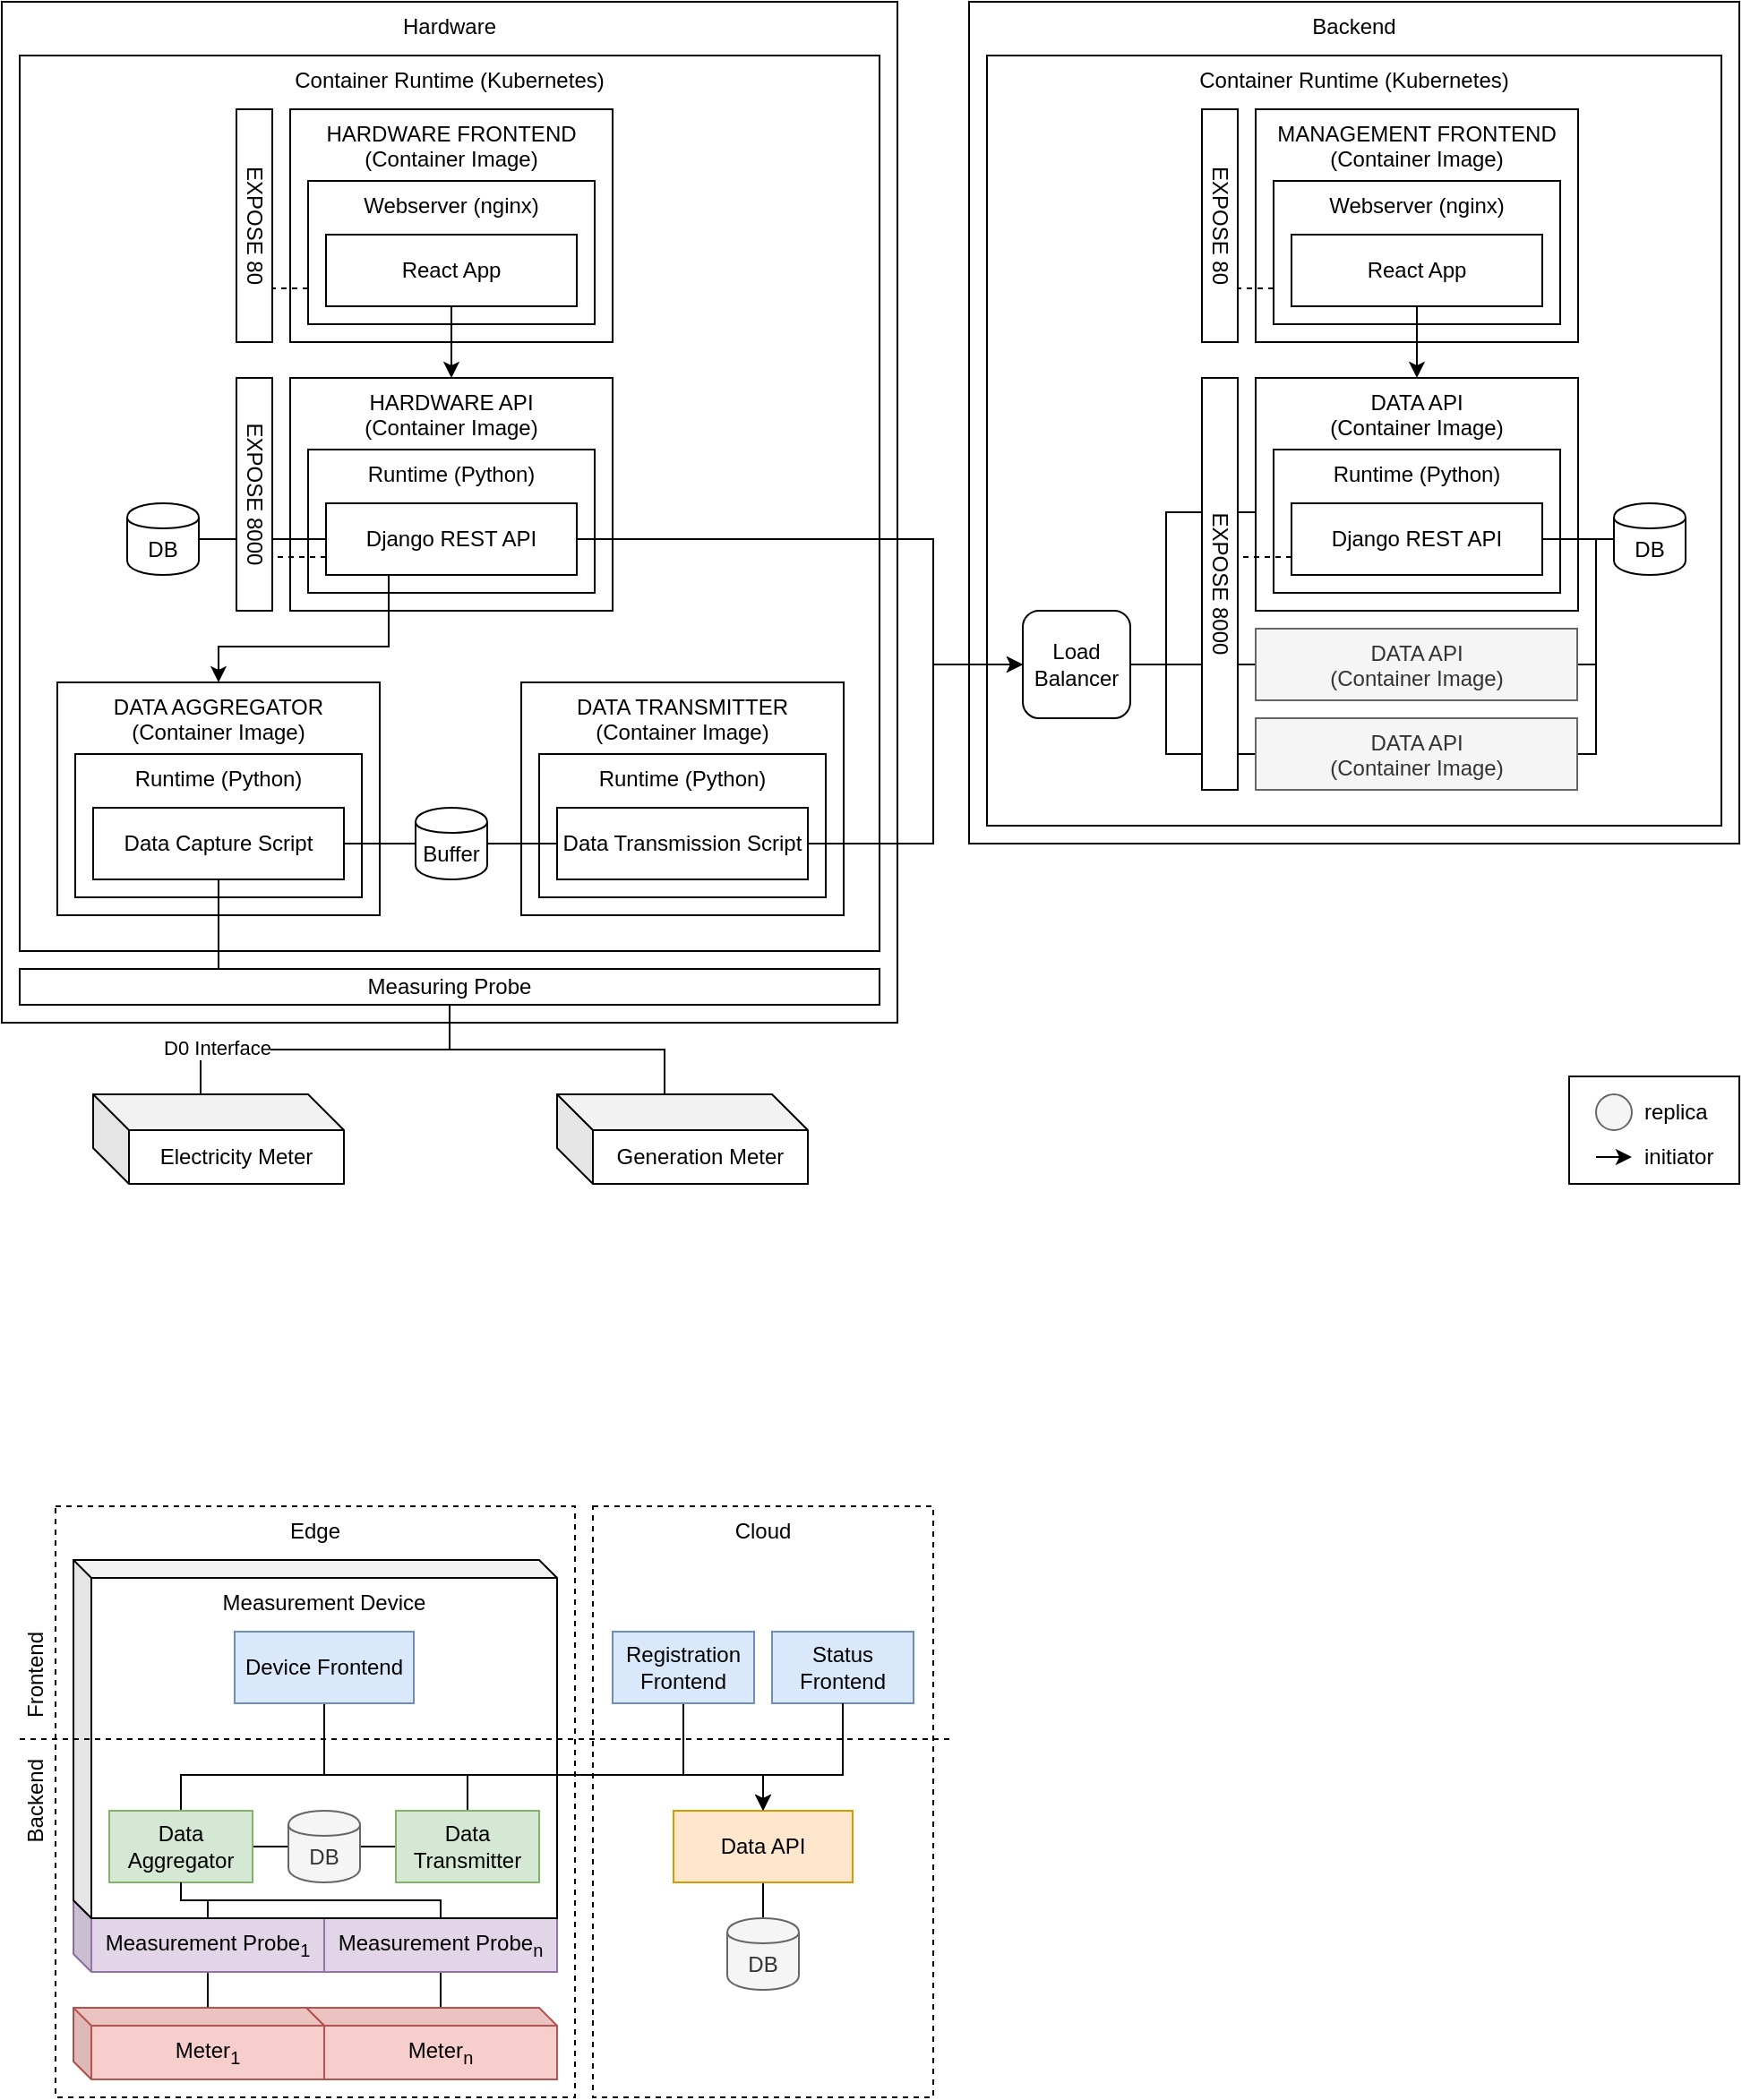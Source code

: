 <mxfile version="15.8.7" type="device"><diagram id="fPsQRDuBZni5ofvp3KgA" name="Page-1"><mxGraphModel dx="763" dy="615" grid="1" gridSize="10" guides="1" tooltips="1" connect="1" arrows="1" fold="1" page="1" pageScale="1" pageWidth="1169" pageHeight="827" math="0" shadow="0"><root><mxCell id="0"/><mxCell id="1" parent="0"/><mxCell id="am7_rSfFxXk19BgKC8yn-7" value="Edge" style="rounded=0;whiteSpace=wrap;html=1;fillColor=none;verticalAlign=top;dashed=1;" parent="1" vertex="1"><mxGeometry x="70" y="880" width="290" height="330" as="geometry"/></mxCell><mxCell id="am7_rSfFxXk19BgKC8yn-46" style="rounded=0;orthogonalLoop=1;jettySize=auto;html=1;exitX=0;exitY=0;exitDx=75;exitDy=40;exitPerimeter=0;entryX=0;entryY=0;entryDx=75;entryDy=40;entryPerimeter=0;startArrow=none;startFill=0;endArrow=none;endFill=0;" parent="1" source="am7_rSfFxXk19BgKC8yn-43" target="am7_rSfFxXk19BgKC8yn-44" edge="1"><mxGeometry relative="1" as="geometry"/></mxCell><mxCell id="am7_rSfFxXk19BgKC8yn-45" value="" style="endArrow=none;html=1;rounded=0;entryX=0;entryY=0;entryDx=75;entryDy=40;entryPerimeter=0;exitX=0;exitY=0;exitDx=75;exitDy=40;exitPerimeter=0;" parent="1" source="am7_rSfFxXk19BgKC8yn-40" target="am7_rSfFxXk19BgKC8yn-41" edge="1"><mxGeometry width="50" height="50" relative="1" as="geometry"><mxPoint x="170" y="1150" as="sourcePoint"/><mxPoint x="470" y="1010" as="targetPoint"/></mxGeometry></mxCell><mxCell id="am7_rSfFxXk19BgKC8yn-44" value="Meter&lt;sub&gt;n&lt;/sub&gt;" style="shape=cube;whiteSpace=wrap;html=1;boundedLbl=1;backgroundOutline=1;darkOpacity=0.05;darkOpacity2=0.1;size=10;fillColor=#f8cecc;strokeColor=#b85450;" parent="1" vertex="1"><mxGeometry x="210" y="1160" width="140" height="40" as="geometry"/></mxCell><mxCell id="am7_rSfFxXk19BgKC8yn-40" value="Meter&lt;sub&gt;1&lt;/sub&gt;" style="shape=cube;whiteSpace=wrap;html=1;boundedLbl=1;backgroundOutline=1;darkOpacity=0.05;darkOpacity2=0.1;size=10;fillColor=#f8cecc;strokeColor=#b85450;" parent="1" vertex="1"><mxGeometry x="80" y="1160" width="140" height="40" as="geometry"/></mxCell><mxCell id="am7_rSfFxXk19BgKC8yn-43" value="Measurement Probe&lt;sub&gt;n&lt;/sub&gt;" style="shape=cube;whiteSpace=wrap;html=1;boundedLbl=1;backgroundOutline=1;darkOpacity=0.05;darkOpacity2=0.1;size=10;fillColor=#e1d5e7;strokeColor=#9673a6;" parent="1" vertex="1"><mxGeometry x="210" y="1100" width="140" height="40" as="geometry"/></mxCell><mxCell id="am7_rSfFxXk19BgKC8yn-41" value="Measurement Probe&lt;sub&gt;1&lt;/sub&gt;" style="shape=cube;whiteSpace=wrap;html=1;boundedLbl=1;backgroundOutline=1;darkOpacity=0.05;darkOpacity2=0.1;size=10;fillColor=#e1d5e7;strokeColor=#9673a6;" parent="1" vertex="1"><mxGeometry x="80" y="1100" width="140" height="40" as="geometry"/></mxCell><mxCell id="am7_rSfFxXk19BgKC8yn-42" value="Measurement Device" style="shape=cube;whiteSpace=wrap;html=1;boundedLbl=1;backgroundOutline=1;darkOpacity=0.05;darkOpacity2=0.1;verticalAlign=top;size=10;" parent="1" vertex="1"><mxGeometry x="80" y="910" width="270" height="200" as="geometry"/></mxCell><mxCell id="am7_rSfFxXk19BgKC8yn-10" value="Cloud" style="rounded=0;whiteSpace=wrap;html=1;fillColor=none;verticalAlign=top;dashed=1;" parent="1" vertex="1"><mxGeometry x="370" y="880" width="190" height="330" as="geometry"/></mxCell><mxCell id="g8go_hfnZnyC_Qd_IR_m-23" value="" style="rounded=0;whiteSpace=wrap;html=1;" parent="1" vertex="1"><mxGeometry x="915" y="640" width="95" height="60" as="geometry"/></mxCell><mxCell id="eCILvbnOS5uuMOFJtBQl-21" value="Backend" style="rounded=0;whiteSpace=wrap;html=1;verticalAlign=top;" parent="1" vertex="1"><mxGeometry x="580" y="40" width="430" height="470" as="geometry"/></mxCell><mxCell id="eCILvbnOS5uuMOFJtBQl-33" value="Container Runtime (Kubernetes)" style="rounded=0;whiteSpace=wrap;html=1;fillColor=none;verticalAlign=top;" parent="1" vertex="1"><mxGeometry x="590" y="70" width="410" height="430" as="geometry"/></mxCell><mxCell id="eCILvbnOS5uuMOFJtBQl-13" value="Hardware" style="rounded=0;whiteSpace=wrap;html=1;verticalAlign=top;" parent="1" vertex="1"><mxGeometry x="40" y="40" width="500" height="570" as="geometry"/></mxCell><mxCell id="eCILvbnOS5uuMOFJtBQl-12" value="Container Runtime (Kubernetes)" style="rounded=0;whiteSpace=wrap;html=1;fillColor=none;verticalAlign=top;" parent="1" vertex="1"><mxGeometry x="50" y="70" width="480" height="500" as="geometry"/></mxCell><mxCell id="LSwMQGpEeuaeOgrjmYMm-32" value="DATA AGGREGATOR&lt;br&gt;(Container Image)" style="rounded=0;whiteSpace=wrap;html=1;fillColor=#ffffff;verticalAlign=top;" parent="1" vertex="1"><mxGeometry x="71" y="420" width="180" height="130" as="geometry"/></mxCell><mxCell id="LSwMQGpEeuaeOgrjmYMm-46" value="Runtime (Python)" style="rounded=0;whiteSpace=wrap;html=1;fillColor=none;verticalAlign=top;" parent="1" vertex="1"><mxGeometry x="81" y="460" width="160" height="80" as="geometry"/></mxCell><mxCell id="LSwMQGpEeuaeOgrjmYMm-6" value="Electricity Meter" style="shape=cube;whiteSpace=wrap;html=1;boundedLbl=1;backgroundOutline=1;darkOpacity=0.05;darkOpacity2=0.1;" parent="1" vertex="1"><mxGeometry x="91" y="650" width="140" height="50" as="geometry"/></mxCell><mxCell id="LSwMQGpEeuaeOgrjmYMm-26" value="Generation Meter" style="shape=cube;whiteSpace=wrap;html=1;boundedLbl=1;backgroundOutline=1;darkOpacity=0.05;darkOpacity2=0.1;" parent="1" vertex="1"><mxGeometry x="350" y="650" width="140" height="50" as="geometry"/></mxCell><mxCell id="g8go_hfnZnyC_Qd_IR_m-10" style="edgeStyle=orthogonalEdgeStyle;rounded=0;orthogonalLoop=1;jettySize=auto;html=1;exitX=1;exitY=0.5;exitDx=0;exitDy=0;entryX=0;entryY=0.5;entryDx=0;entryDy=0;endArrow=none;endFill=0;" parent="1" source="LSwMQGpEeuaeOgrjmYMm-30" target="LSwMQGpEeuaeOgrjmYMm-38" edge="1"><mxGeometry relative="1" as="geometry"/></mxCell><mxCell id="g8go_hfnZnyC_Qd_IR_m-16" style="edgeStyle=orthogonalEdgeStyle;rounded=0;orthogonalLoop=1;jettySize=auto;html=1;exitX=0.5;exitY=1;exitDx=0;exitDy=0;entryX=0.231;entryY=0.01;entryDx=0;entryDy=0;entryPerimeter=0;startArrow=none;startFill=0;endArrow=none;endFill=0;" parent="1" source="LSwMQGpEeuaeOgrjmYMm-30" target="LSwMQGpEeuaeOgrjmYMm-54" edge="1"><mxGeometry relative="1" as="geometry"><Array as="points"><mxPoint x="161" y="580"/></Array></mxGeometry></mxCell><mxCell id="LSwMQGpEeuaeOgrjmYMm-30" value="Data Capture Script" style="rounded=0;whiteSpace=wrap;html=1;fillColor=#ffffff;" parent="1" vertex="1"><mxGeometry x="91" y="490" width="140" height="40" as="geometry"/></mxCell><mxCell id="LSwMQGpEeuaeOgrjmYMm-38" value="Buffer" style="shape=cylinder;whiteSpace=wrap;html=1;boundedLbl=1;backgroundOutline=1;fillColor=#ffffff;" parent="1" vertex="1"><mxGeometry x="271" y="490" width="40" height="40" as="geometry"/></mxCell><mxCell id="eCILvbnOS5uuMOFJtBQl-18" style="edgeStyle=orthogonalEdgeStyle;rounded=0;orthogonalLoop=1;jettySize=auto;html=1;exitX=0.5;exitY=1;exitDx=0;exitDy=0;entryX=0;entryY=0;entryDx=60;entryDy=0;entryPerimeter=0;startArrow=none;startFill=0;endArrow=none;endFill=0;" parent="1" source="LSwMQGpEeuaeOgrjmYMm-54" target="LSwMQGpEeuaeOgrjmYMm-6" edge="1"><mxGeometry relative="1" as="geometry"/></mxCell><mxCell id="eCILvbnOS5uuMOFJtBQl-20" value="D0 Interface" style="edgeLabel;html=1;align=center;verticalAlign=middle;resizable=0;points=[];" parent="eCILvbnOS5uuMOFJtBQl-18" vertex="1" connectable="0"><mxGeometry x="0.589" y="-1" relative="1" as="geometry"><mxPoint x="-5.6" as="offset"/></mxGeometry></mxCell><mxCell id="eCILvbnOS5uuMOFJtBQl-19" style="edgeStyle=orthogonalEdgeStyle;rounded=0;orthogonalLoop=1;jettySize=auto;html=1;exitX=0.5;exitY=1;exitDx=0;exitDy=0;entryX=0;entryY=0;entryDx=60;entryDy=0;entryPerimeter=0;startArrow=none;startFill=0;endArrow=none;endFill=0;" parent="1" source="LSwMQGpEeuaeOgrjmYMm-54" target="LSwMQGpEeuaeOgrjmYMm-26" edge="1"><mxGeometry relative="1" as="geometry"/></mxCell><mxCell id="LSwMQGpEeuaeOgrjmYMm-54" value="Measuring Probe" style="rounded=0;whiteSpace=wrap;html=1;fillColor=#ffffff;align=center;" parent="1" vertex="1"><mxGeometry x="50" y="580" width="480" height="20" as="geometry"/></mxCell><mxCell id="LSwMQGpEeuaeOgrjmYMm-55" value="HARDWARE API&lt;br&gt;(Container Image)" style="rounded=0;whiteSpace=wrap;html=1;fillColor=#ffffff;align=center;verticalAlign=top;" parent="1" vertex="1"><mxGeometry x="201" y="250" width="180" height="130" as="geometry"/></mxCell><mxCell id="LSwMQGpEeuaeOgrjmYMm-56" value="Runtime (Python)" style="rounded=0;whiteSpace=wrap;html=1;verticalAlign=top;" parent="1" vertex="1"><mxGeometry x="211" y="290" width="160" height="80" as="geometry"/></mxCell><mxCell id="g8go_hfnZnyC_Qd_IR_m-6" style="edgeStyle=orthogonalEdgeStyle;rounded=0;orthogonalLoop=1;jettySize=auto;html=1;exitX=0;exitY=0.75;exitDx=0;exitDy=0;entryX=0.775;entryY=0.013;entryDx=0;entryDy=0;entryPerimeter=0;dashed=1;endArrow=none;endFill=0;" parent="1" source="LSwMQGpEeuaeOgrjmYMm-59" target="LSwMQGpEeuaeOgrjmYMm-60" edge="1"><mxGeometry relative="1" as="geometry"/></mxCell><mxCell id="g8go_hfnZnyC_Qd_IR_m-13" style="edgeStyle=orthogonalEdgeStyle;rounded=0;orthogonalLoop=1;jettySize=auto;html=1;exitX=0;exitY=0.5;exitDx=0;exitDy=0;entryX=1;entryY=0.5;entryDx=0;entryDy=0;startArrow=none;startFill=0;endArrow=none;endFill=0;" parent="1" source="LSwMQGpEeuaeOgrjmYMm-59" target="LSwMQGpEeuaeOgrjmYMm-61" edge="1"><mxGeometry relative="1" as="geometry"/></mxCell><mxCell id="g8go_hfnZnyC_Qd_IR_m-22" style="edgeStyle=orthogonalEdgeStyle;rounded=0;orthogonalLoop=1;jettySize=auto;html=1;exitX=1;exitY=0.5;exitDx=0;exitDy=0;entryX=0;entryY=0.5;entryDx=0;entryDy=0;startArrow=none;startFill=0;endArrow=classic;endFill=1;" parent="1" source="LSwMQGpEeuaeOgrjmYMm-59" target="eCILvbnOS5uuMOFJtBQl-34" edge="1"><mxGeometry relative="1" as="geometry"><Array as="points"><mxPoint x="560" y="340"/><mxPoint x="560" y="410"/></Array></mxGeometry></mxCell><mxCell id="LSwMQGpEeuaeOgrjmYMm-59" value="Django REST API" style="rounded=0;whiteSpace=wrap;html=1;fillColor=#ffffff;align=center;" parent="1" vertex="1"><mxGeometry x="221" y="320" width="140" height="40" as="geometry"/></mxCell><mxCell id="LSwMQGpEeuaeOgrjmYMm-61" value="DB" style="shape=cylinder;whiteSpace=wrap;html=1;boundedLbl=1;backgroundOutline=1;fillColor=#ffffff;" parent="1" vertex="1"><mxGeometry x="110" y="320" width="40" height="40" as="geometry"/></mxCell><mxCell id="LSwMQGpEeuaeOgrjmYMm-60" value="EXPOSE 8000" style="rounded=0;whiteSpace=wrap;html=1;fillColor=#ffffff;horizontal=1;rotation=90;verticalAlign=middle;" parent="1" vertex="1"><mxGeometry x="116" y="305" width="130" height="20" as="geometry"/></mxCell><mxCell id="eCILvbnOS5uuMOFJtBQl-1" value="HARDWARE FRONTEND&lt;br&gt;(Container Image)" style="rounded=0;whiteSpace=wrap;html=1;verticalAlign=top;" parent="1" vertex="1"><mxGeometry x="201" y="100" width="180" height="130" as="geometry"/></mxCell><mxCell id="g8go_hfnZnyC_Qd_IR_m-8" style="edgeStyle=orthogonalEdgeStyle;rounded=0;orthogonalLoop=1;jettySize=auto;html=1;exitX=0;exitY=0.75;exitDx=0;exitDy=0;entryX=0.77;entryY=-0.002;entryDx=0;entryDy=0;entryPerimeter=0;dashed=1;endArrow=none;endFill=0;" parent="1" source="eCILvbnOS5uuMOFJtBQl-2" target="eCILvbnOS5uuMOFJtBQl-8" edge="1"><mxGeometry relative="1" as="geometry"/></mxCell><mxCell id="eCILvbnOS5uuMOFJtBQl-2" value="Webserver (nginx)" style="rounded=0;whiteSpace=wrap;html=1;verticalAlign=top;" parent="1" vertex="1"><mxGeometry x="211" y="140" width="160" height="80" as="geometry"/></mxCell><mxCell id="eCILvbnOS5uuMOFJtBQl-3" value="React App" style="rounded=0;whiteSpace=wrap;html=1;" parent="1" vertex="1"><mxGeometry x="221" y="170" width="140" height="40" as="geometry"/></mxCell><mxCell id="eCILvbnOS5uuMOFJtBQl-8" value="EXPOSE 80" style="rounded=0;whiteSpace=wrap;html=1;fillColor=#ffffff;horizontal=1;rotation=90;verticalAlign=middle;" parent="1" vertex="1"><mxGeometry x="116" y="155" width="130" height="20" as="geometry"/></mxCell><mxCell id="eCILvbnOS5uuMOFJtBQl-22" value="DATA API&lt;br&gt;(Container Image)" style="rounded=0;whiteSpace=wrap;html=1;verticalAlign=top;" parent="1" vertex="1"><mxGeometry x="740" y="250" width="180" height="130" as="geometry"/></mxCell><mxCell id="eCILvbnOS5uuMOFJtBQl-23" value="Runtime (Python)" style="rounded=0;whiteSpace=wrap;html=1;verticalAlign=top;" parent="1" vertex="1"><mxGeometry x="750" y="290" width="160" height="80" as="geometry"/></mxCell><mxCell id="g8go_hfnZnyC_Qd_IR_m-18" style="edgeStyle=orthogonalEdgeStyle;rounded=0;orthogonalLoop=1;jettySize=auto;html=1;exitX=1;exitY=0.5;exitDx=0;exitDy=0;entryX=0;entryY=0.5;entryDx=0;entryDy=0;startArrow=none;startFill=0;endArrow=none;endFill=0;" parent="1" source="eCILvbnOS5uuMOFJtBQl-24" target="eCILvbnOS5uuMOFJtBQl-29" edge="1"><mxGeometry relative="1" as="geometry"/></mxCell><mxCell id="g8go_hfnZnyC_Qd_IR_m-21" style="edgeStyle=orthogonalEdgeStyle;rounded=0;orthogonalLoop=1;jettySize=auto;html=1;exitX=0;exitY=0.75;exitDx=0;exitDy=0;entryX=0.433;entryY=-0.017;entryDx=0;entryDy=0;entryPerimeter=0;startArrow=none;startFill=0;endArrow=none;endFill=0;dashed=1;" parent="1" source="eCILvbnOS5uuMOFJtBQl-24" target="eCILvbnOS5uuMOFJtBQl-35" edge="1"><mxGeometry relative="1" as="geometry"/></mxCell><mxCell id="eCILvbnOS5uuMOFJtBQl-24" value="Django REST API" style="rounded=0;whiteSpace=wrap;html=1;fillColor=#ffffff;align=center;" parent="1" vertex="1"><mxGeometry x="760" y="320" width="140" height="40" as="geometry"/></mxCell><mxCell id="g8go_hfnZnyC_Qd_IR_m-19" style="edgeStyle=orthogonalEdgeStyle;rounded=0;orthogonalLoop=1;jettySize=auto;html=1;exitX=0;exitY=0.5;exitDx=0;exitDy=0;entryX=1;entryY=0.5;entryDx=0;entryDy=0;startArrow=none;startFill=0;endArrow=none;endFill=0;" parent="1" source="eCILvbnOS5uuMOFJtBQl-29" target="65j20fwqgsOdrDcVgoHZ-7" edge="1"><mxGeometry relative="1" as="geometry"><Array as="points"><mxPoint x="930" y="340"/><mxPoint x="930" y="410"/></Array></mxGeometry></mxCell><mxCell id="eCILvbnOS5uuMOFJtBQl-29" value="DB" style="shape=cylinder;whiteSpace=wrap;html=1;boundedLbl=1;backgroundOutline=1;fillColor=#ffffff;" parent="1" vertex="1"><mxGeometry x="940" y="320" width="40" height="40" as="geometry"/></mxCell><mxCell id="eCILvbnOS5uuMOFJtBQl-36" style="edgeStyle=orthogonalEdgeStyle;rounded=0;orthogonalLoop=1;jettySize=auto;html=1;exitX=1;exitY=0.5;exitDx=0;exitDy=0;entryX=0;entryY=0.5;entryDx=0;entryDy=0;startArrow=none;startFill=0;endArrow=none;endFill=0;" parent="1" source="eCILvbnOS5uuMOFJtBQl-34" target="eCILvbnOS5uuMOFJtBQl-22" edge="1"><mxGeometry relative="1" as="geometry"><Array as="points"><mxPoint x="690" y="410"/><mxPoint x="690" y="325"/><mxPoint x="740" y="325"/></Array></mxGeometry></mxCell><mxCell id="65j20fwqgsOdrDcVgoHZ-9" style="edgeStyle=orthogonalEdgeStyle;rounded=0;orthogonalLoop=1;jettySize=auto;html=1;exitX=1;exitY=0.5;exitDx=0;exitDy=0;entryX=0;entryY=0.5;entryDx=0;entryDy=0;endArrow=none;endFill=0;" parent="1" source="eCILvbnOS5uuMOFJtBQl-34" target="65j20fwqgsOdrDcVgoHZ-7" edge="1"><mxGeometry relative="1" as="geometry"><Array as="points"><mxPoint x="670" y="410"/><mxPoint x="670" y="410"/></Array></mxGeometry></mxCell><mxCell id="eCILvbnOS5uuMOFJtBQl-34" value="Load Balancer" style="rounded=1;whiteSpace=wrap;html=1;" parent="1" vertex="1"><mxGeometry x="610" y="380" width="60" height="60" as="geometry"/></mxCell><mxCell id="65j20fwqgsOdrDcVgoHZ-1" value="MANAGEMENT FRONTEND&lt;br&gt;(Container Image)" style="rounded=0;whiteSpace=wrap;html=1;verticalAlign=top;" parent="1" vertex="1"><mxGeometry x="740" y="100" width="180" height="130" as="geometry"/></mxCell><mxCell id="g8go_hfnZnyC_Qd_IR_m-17" style="edgeStyle=orthogonalEdgeStyle;rounded=0;orthogonalLoop=1;jettySize=auto;html=1;exitX=0;exitY=0.75;exitDx=0;exitDy=0;entryX=0.772;entryY=-0.023;entryDx=0;entryDy=0;entryPerimeter=0;startArrow=none;startFill=0;endArrow=none;endFill=0;dashed=1;" parent="1" source="65j20fwqgsOdrDcVgoHZ-2" target="65j20fwqgsOdrDcVgoHZ-6" edge="1"><mxGeometry relative="1" as="geometry"/></mxCell><mxCell id="65j20fwqgsOdrDcVgoHZ-2" value="Webserver (nginx)" style="rounded=0;whiteSpace=wrap;html=1;verticalAlign=top;" parent="1" vertex="1"><mxGeometry x="750" y="140" width="160" height="80" as="geometry"/></mxCell><mxCell id="65j20fwqgsOdrDcVgoHZ-13" style="edgeStyle=orthogonalEdgeStyle;rounded=0;orthogonalLoop=1;jettySize=auto;html=1;exitX=0.5;exitY=1;exitDx=0;exitDy=0;entryX=0.5;entryY=0;entryDx=0;entryDy=0;endArrow=classic;endFill=1;" parent="1" source="65j20fwqgsOdrDcVgoHZ-3" target="eCILvbnOS5uuMOFJtBQl-22" edge="1"><mxGeometry relative="1" as="geometry"/></mxCell><mxCell id="65j20fwqgsOdrDcVgoHZ-3" value="React App" style="rounded=0;whiteSpace=wrap;html=1;" parent="1" vertex="1"><mxGeometry x="760" y="170" width="140" height="40" as="geometry"/></mxCell><mxCell id="65j20fwqgsOdrDcVgoHZ-6" value="EXPOSE 80" style="rounded=0;whiteSpace=wrap;html=1;fillColor=#ffffff;horizontal=1;rotation=90;verticalAlign=middle;" parent="1" vertex="1"><mxGeometry x="655" y="155" width="130" height="20" as="geometry"/></mxCell><mxCell id="65j20fwqgsOdrDcVgoHZ-7" value="DATA API&lt;br&gt;(Container Image)" style="rounded=0;whiteSpace=wrap;html=1;verticalAlign=top;fillColor=#f5f5f5;strokeColor=#666666;fontColor=#333333;" parent="1" vertex="1"><mxGeometry x="740" y="390" width="179.5" height="40" as="geometry"/></mxCell><mxCell id="65j20fwqgsOdrDcVgoHZ-10" style="edgeStyle=orthogonalEdgeStyle;rounded=0;orthogonalLoop=1;jettySize=auto;html=1;exitX=0;exitY=0.5;exitDx=0;exitDy=0;entryX=1;entryY=0.5;entryDx=0;entryDy=0;endArrow=none;endFill=0;" parent="1" source="65j20fwqgsOdrDcVgoHZ-8" target="eCILvbnOS5uuMOFJtBQl-34" edge="1"><mxGeometry relative="1" as="geometry"><Array as="points"><mxPoint x="690" y="460"/><mxPoint x="690" y="410"/></Array></mxGeometry></mxCell><mxCell id="g8go_hfnZnyC_Qd_IR_m-20" style="edgeStyle=orthogonalEdgeStyle;rounded=0;orthogonalLoop=1;jettySize=auto;html=1;exitX=1;exitY=0.5;exitDx=0;exitDy=0;entryX=0;entryY=0.5;entryDx=0;entryDy=0;startArrow=none;startFill=0;endArrow=none;endFill=0;" parent="1" source="65j20fwqgsOdrDcVgoHZ-8" target="eCILvbnOS5uuMOFJtBQl-29" edge="1"><mxGeometry relative="1" as="geometry"><Array as="points"><mxPoint x="930" y="460"/><mxPoint x="930" y="340"/></Array></mxGeometry></mxCell><mxCell id="65j20fwqgsOdrDcVgoHZ-8" value="DATA API&lt;br&gt;(Container Image)" style="rounded=0;whiteSpace=wrap;html=1;verticalAlign=top;fillColor=#f5f5f5;strokeColor=#666666;fontColor=#333333;" parent="1" vertex="1"><mxGeometry x="740" y="440" width="179.5" height="40" as="geometry"/></mxCell><mxCell id="eCILvbnOS5uuMOFJtBQl-35" value="EXPOSE 8000" style="rounded=0;whiteSpace=wrap;html=1;fillColor=#ffffff;horizontal=1;rotation=90;verticalAlign=middle;" parent="1" vertex="1"><mxGeometry x="605" y="355" width="230" height="20" as="geometry"/></mxCell><mxCell id="eCILvbnOS5uuMOFJtBQl-42" style="edgeStyle=orthogonalEdgeStyle;rounded=0;jumpStyle=arc;orthogonalLoop=1;jettySize=auto;html=1;entryX=0.5;entryY=0;entryDx=0;entryDy=0;startArrow=none;startFill=0;endArrow=classic;endFill=1;exitX=0.5;exitY=1;exitDx=0;exitDy=0;" parent="1" source="eCILvbnOS5uuMOFJtBQl-3" target="LSwMQGpEeuaeOgrjmYMm-55" edge="1"><mxGeometry relative="1" as="geometry"><mxPoint x="161" y="210" as="sourcePoint"/><Array as="points"><mxPoint x="291" y="220"/><mxPoint x="291" y="220"/></Array></mxGeometry></mxCell><mxCell id="65j20fwqgsOdrDcVgoHZ-17" value="" style="ellipse;whiteSpace=wrap;html=1;aspect=fixed;fillColor=#f5f5f5;strokeColor=#666666;fontColor=#333333;" parent="1" vertex="1"><mxGeometry x="930" y="650" width="20" height="20" as="geometry"/></mxCell><mxCell id="65j20fwqgsOdrDcVgoHZ-18" value="replica" style="text;html=1;align=left;verticalAlign=middle;resizable=0;points=[];autosize=1;" parent="1" vertex="1"><mxGeometry x="955" y="650" width="50" height="20" as="geometry"/></mxCell><mxCell id="65j20fwqgsOdrDcVgoHZ-21" value="" style="endArrow=classic;html=1;" parent="1" edge="1"><mxGeometry width="50" height="50" relative="1" as="geometry"><mxPoint x="930" y="685" as="sourcePoint"/><mxPoint x="950" y="685" as="targetPoint"/></mxGeometry></mxCell><mxCell id="65j20fwqgsOdrDcVgoHZ-22" value="initiator" style="text;html=1;align=left;verticalAlign=middle;resizable=0;points=[];autosize=1;" parent="1" vertex="1"><mxGeometry x="955" y="675" width="50" height="20" as="geometry"/></mxCell><mxCell id="g8go_hfnZnyC_Qd_IR_m-1" value="DATA TRANSMITTER&lt;br&gt;(Container Image)" style="rounded=0;whiteSpace=wrap;html=1;fillColor=#ffffff;verticalAlign=top;" parent="1" vertex="1"><mxGeometry x="330" y="420" width="180" height="130" as="geometry"/></mxCell><mxCell id="g8go_hfnZnyC_Qd_IR_m-2" value="Runtime (Python)" style="rounded=0;whiteSpace=wrap;html=1;fillColor=none;verticalAlign=top;" parent="1" vertex="1"><mxGeometry x="340" y="460" width="160" height="80" as="geometry"/></mxCell><mxCell id="g8go_hfnZnyC_Qd_IR_m-12" style="edgeStyle=orthogonalEdgeStyle;rounded=0;orthogonalLoop=1;jettySize=auto;html=1;exitX=1;exitY=0.5;exitDx=0;exitDy=0;endArrow=classic;endFill=1;entryX=0;entryY=0.5;entryDx=0;entryDy=0;" parent="1" source="g8go_hfnZnyC_Qd_IR_m-3" target="eCILvbnOS5uuMOFJtBQl-34" edge="1"><mxGeometry relative="1" as="geometry"><mxPoint x="326" y="380" as="targetPoint"/><Array as="points"><mxPoint x="560" y="510"/><mxPoint x="560" y="410"/></Array></mxGeometry></mxCell><mxCell id="g8go_hfnZnyC_Qd_IR_m-3" value="Data Transmission Script" style="rounded=0;whiteSpace=wrap;html=1;fillColor=#ffffff;" parent="1" vertex="1"><mxGeometry x="350" y="490" width="140" height="40" as="geometry"/></mxCell><mxCell id="g8go_hfnZnyC_Qd_IR_m-11" style="edgeStyle=orthogonalEdgeStyle;rounded=0;orthogonalLoop=1;jettySize=auto;html=1;exitX=1;exitY=0.5;exitDx=0;exitDy=0;entryX=0;entryY=0.5;entryDx=0;entryDy=0;endArrow=none;endFill=0;" parent="1" source="LSwMQGpEeuaeOgrjmYMm-38" target="g8go_hfnZnyC_Qd_IR_m-3" edge="1"><mxGeometry relative="1" as="geometry"/></mxCell><mxCell id="eCILvbnOS5uuMOFJtBQl-10" style="edgeStyle=orthogonalEdgeStyle;rounded=0;orthogonalLoop=1;jettySize=auto;html=1;exitX=0.25;exitY=1;exitDx=0;exitDy=0;entryX=0.5;entryY=0;entryDx=0;entryDy=0;endArrow=classic;endFill=1;" parent="1" source="LSwMQGpEeuaeOgrjmYMm-59" target="LSwMQGpEeuaeOgrjmYMm-32" edge="1"><mxGeometry relative="1" as="geometry"><Array as="points"><mxPoint x="256" y="400"/><mxPoint x="161" y="400"/></Array></mxGeometry></mxCell><mxCell id="am7_rSfFxXk19BgKC8yn-36" style="edgeStyle=orthogonalEdgeStyle;rounded=0;orthogonalLoop=1;jettySize=auto;html=1;exitX=1;exitY=0.5;exitDx=0;exitDy=0;entryX=0;entryY=0.5;entryDx=0;entryDy=0;endArrow=none;endFill=0;startArrow=none;startFill=0;" parent="1" source="am7_rSfFxXk19BgKC8yn-5" target="am7_rSfFxXk19BgKC8yn-24" edge="1"><mxGeometry relative="1" as="geometry"/></mxCell><mxCell id="am7_rSfFxXk19BgKC8yn-48" style="edgeStyle=orthogonalEdgeStyle;rounded=0;orthogonalLoop=1;jettySize=auto;html=1;exitX=0.5;exitY=1;exitDx=0;exitDy=0;startArrow=none;startFill=0;endArrow=none;endFill=0;" parent="1" source="am7_rSfFxXk19BgKC8yn-5" edge="1"><mxGeometry relative="1" as="geometry"><mxPoint x="285" y="1110" as="targetPoint"/><Array as="points"><mxPoint x="140" y="1100"/><mxPoint x="285" y="1100"/></Array></mxGeometry></mxCell><mxCell id="0udkpBCZAaccTqWP5fbA-1" style="edgeStyle=orthogonalEdgeStyle;rounded=0;orthogonalLoop=1;jettySize=auto;html=1;exitX=0.5;exitY=0;exitDx=0;exitDy=0;entryX=0.5;entryY=0;entryDx=0;entryDy=0;endArrow=none;endFill=0;" parent="1" source="am7_rSfFxXk19BgKC8yn-5" target="am7_rSfFxXk19BgKC8yn-12" edge="1"><mxGeometry relative="1" as="geometry"><Array as="points"><mxPoint x="140" y="1030"/><mxPoint x="465" y="1030"/></Array></mxGeometry></mxCell><mxCell id="am7_rSfFxXk19BgKC8yn-5" value="Data Aggregator" style="rounded=0;whiteSpace=wrap;html=1;fillColor=#d5e8d4;strokeColor=#82b366;" parent="1" vertex="1"><mxGeometry x="100" y="1050" width="80" height="40" as="geometry"/></mxCell><mxCell id="am7_rSfFxXk19BgKC8yn-37" style="edgeStyle=orthogonalEdgeStyle;rounded=0;orthogonalLoop=1;jettySize=auto;html=1;exitX=0;exitY=0.5;exitDx=0;exitDy=0;entryX=1;entryY=0.5;entryDx=0;entryDy=0;startArrow=none;startFill=0;endArrow=none;endFill=0;" parent="1" source="am7_rSfFxXk19BgKC8yn-6" target="am7_rSfFxXk19BgKC8yn-24" edge="1"><mxGeometry relative="1" as="geometry"/></mxCell><mxCell id="am7_rSfFxXk19BgKC8yn-49" style="edgeStyle=orthogonalEdgeStyle;rounded=0;orthogonalLoop=1;jettySize=auto;html=1;exitX=0.5;exitY=0;exitDx=0;exitDy=0;entryX=0.5;entryY=0;entryDx=0;entryDy=0;startArrow=none;startFill=0;endArrow=none;endFill=0;" parent="1" source="am7_rSfFxXk19BgKC8yn-6" target="am7_rSfFxXk19BgKC8yn-12" edge="1"><mxGeometry relative="1" as="geometry"><Array as="points"><mxPoint x="300" y="1030"/><mxPoint x="465" y="1030"/></Array></mxGeometry></mxCell><mxCell id="am7_rSfFxXk19BgKC8yn-6" value="Data Transmitter" style="rounded=0;whiteSpace=wrap;html=1;fillColor=#d5e8d4;strokeColor=#82b366;" parent="1" vertex="1"><mxGeometry x="260" y="1050" width="80" height="40" as="geometry"/></mxCell><mxCell id="am7_rSfFxXk19BgKC8yn-13" style="edgeStyle=orthogonalEdgeStyle;rounded=0;orthogonalLoop=1;jettySize=auto;html=1;exitX=0.5;exitY=1;exitDx=0;exitDy=0;entryX=0.5;entryY=0;entryDx=0;entryDy=0;" parent="1" source="am7_rSfFxXk19BgKC8yn-3" target="am7_rSfFxXk19BgKC8yn-12" edge="1"><mxGeometry relative="1" as="geometry"><Array as="points"><mxPoint x="421" y="1030"/><mxPoint x="465" y="1030"/></Array></mxGeometry></mxCell><mxCell id="am7_rSfFxXk19BgKC8yn-3" value="Registration Frontend" style="rounded=0;whiteSpace=wrap;html=1;fillColor=#dae8fc;strokeColor=#6c8ebf;" parent="1" vertex="1"><mxGeometry x="381" y="950" width="79" height="40" as="geometry"/></mxCell><mxCell id="am7_rSfFxXk19BgKC8yn-22" style="edgeStyle=orthogonalEdgeStyle;rounded=0;orthogonalLoop=1;jettySize=auto;html=1;exitX=0.5;exitY=1;exitDx=0;exitDy=0;entryX=0.5;entryY=0;entryDx=0;entryDy=0;endArrow=none;endFill=0;" parent="1" source="am7_rSfFxXk19BgKC8yn-11" target="am7_rSfFxXk19BgKC8yn-12" edge="1"><mxGeometry relative="1" as="geometry"><mxPoint x="220" y="990" as="targetPoint"/><Array as="points"><mxPoint x="220" y="1030"/><mxPoint x="465" y="1030"/></Array></mxGeometry></mxCell><mxCell id="am7_rSfFxXk19BgKC8yn-11" value="Device Frontend" style="rounded=0;whiteSpace=wrap;html=1;fillColor=#dae8fc;strokeColor=#6c8ebf;" parent="1" vertex="1"><mxGeometry x="170" y="950" width="100" height="40" as="geometry"/></mxCell><mxCell id="am7_rSfFxXk19BgKC8yn-15" style="edgeStyle=orthogonalEdgeStyle;rounded=0;orthogonalLoop=1;jettySize=auto;html=1;exitX=0.5;exitY=1;exitDx=0;exitDy=0;entryX=0.5;entryY=0;entryDx=0;entryDy=0;endArrow=none;endFill=0;startArrow=none;startFill=0;" parent="1" source="am7_rSfFxXk19BgKC8yn-12" target="am7_rSfFxXk19BgKC8yn-14" edge="1"><mxGeometry relative="1" as="geometry"/></mxCell><mxCell id="am7_rSfFxXk19BgKC8yn-12" value="Data API" style="rounded=0;whiteSpace=wrap;html=1;fillColor=#ffe6cc;strokeColor=#d79b00;" parent="1" vertex="1"><mxGeometry x="415" y="1050" width="100" height="40" as="geometry"/></mxCell><mxCell id="am7_rSfFxXk19BgKC8yn-14" value="DB" style="shape=cylinder;whiteSpace=wrap;html=1;boundedLbl=1;backgroundOutline=1;fillColor=#f5f5f5;fontColor=#333333;strokeColor=#666666;" parent="1" vertex="1"><mxGeometry x="445" y="1110" width="40" height="40" as="geometry"/></mxCell><mxCell id="am7_rSfFxXk19BgKC8yn-19" value="" style="html=1;rounded=0;endArrow=none;endFill=0;dashed=1;" parent="1" edge="1"><mxGeometry width="100" relative="1" as="geometry"><mxPoint x="50" y="1010" as="sourcePoint"/><mxPoint x="570" y="1010" as="targetPoint"/></mxGeometry></mxCell><mxCell id="am7_rSfFxXk19BgKC8yn-20" value="Frontend" style="text;html=1;align=left;verticalAlign=middle;resizable=0;points=[];autosize=1;strokeColor=none;fillColor=none;rotation=270;" parent="1" vertex="1"><mxGeometry x="29" y="960" width="60" height="20" as="geometry"/></mxCell><mxCell id="am7_rSfFxXk19BgKC8yn-21" value="Backend" style="text;html=1;align=right;verticalAlign=middle;resizable=0;points=[];autosize=1;strokeColor=none;fillColor=none;rotation=270;" parent="1" vertex="1"><mxGeometry x="29" y="1040" width="60" height="20" as="geometry"/></mxCell><mxCell id="am7_rSfFxXk19BgKC8yn-24" value="DB" style="shape=cylinder;whiteSpace=wrap;html=1;boundedLbl=1;backgroundOutline=1;fillColor=#f5f5f5;fontColor=#333333;strokeColor=#666666;" parent="1" vertex="1"><mxGeometry x="200" y="1050" width="40" height="40" as="geometry"/></mxCell><mxCell id="am7_rSfFxXk19BgKC8yn-47" style="edgeStyle=orthogonalEdgeStyle;rounded=0;orthogonalLoop=1;jettySize=auto;html=1;exitX=0.5;exitY=1;exitDx=0;exitDy=0;startArrow=none;startFill=0;endArrow=none;endFill=0;" parent="1" source="am7_rSfFxXk19BgKC8yn-5" edge="1"><mxGeometry relative="1" as="geometry"><mxPoint x="155" y="1110" as="targetPoint"/><Array as="points"><mxPoint x="140" y="1100"/><mxPoint x="155" y="1100"/></Array></mxGeometry></mxCell><mxCell id="Wvq6pBoR_N0XN1gY_4oD-1" value="Status Frontend" style="rounded=0;whiteSpace=wrap;html=1;fillColor=#dae8fc;strokeColor=#6c8ebf;" vertex="1" parent="1"><mxGeometry x="470" y="950" width="79" height="40" as="geometry"/></mxCell><mxCell id="Wvq6pBoR_N0XN1gY_4oD-2" style="edgeStyle=orthogonalEdgeStyle;rounded=0;orthogonalLoop=1;jettySize=auto;html=1;exitX=0.5;exitY=1;exitDx=0;exitDy=0;entryX=0.5;entryY=0;entryDx=0;entryDy=0;" edge="1" parent="1" source="Wvq6pBoR_N0XN1gY_4oD-1" target="am7_rSfFxXk19BgKC8yn-12"><mxGeometry relative="1" as="geometry"><mxPoint x="460" y="1000" as="sourcePoint"/><mxPoint x="460" y="1060" as="targetPoint"/><Array as="points"><mxPoint x="509" y="1030"/><mxPoint x="465" y="1030"/></Array></mxGeometry></mxCell></root></mxGraphModel></diagram></mxfile>